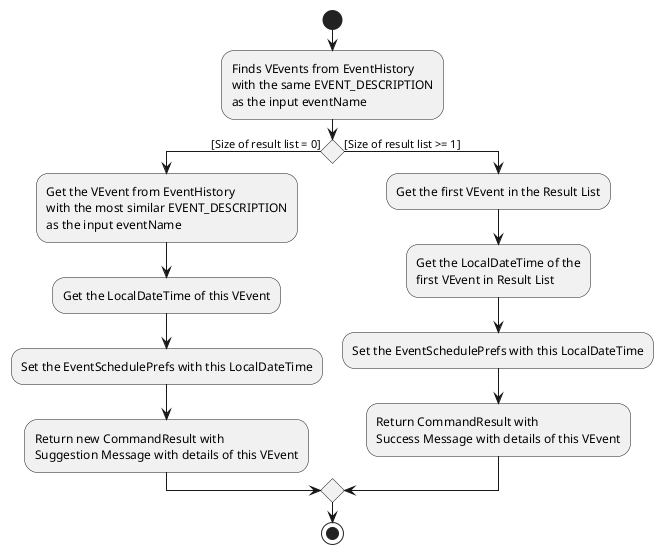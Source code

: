 @startuml
start
:Finds VEvents from EventHistory
with the same EVENT_DESCRIPTION
as the input eventName;
if () then ([Size of result list = 0])
:Get the VEvent from EventHistory
with the most similar EVENT_DESCRIPTION
as the input eventName;
:Get the LocalDateTime of this VEvent;
:Set the EventSchedulePrefs with this LocalDateTime;
:Return new CommandResult with
Suggestion Message with details of this VEvent;
else ([Size of result list >= 1])
:Get the first VEvent in the Result List;
:Get the LocalDateTime of the
first VEvent in Result List;
:Set the EventSchedulePrefs with this LocalDateTime;
:Return CommandResult with
Success Message with details of this VEvent;
endif

stop
@enduml


